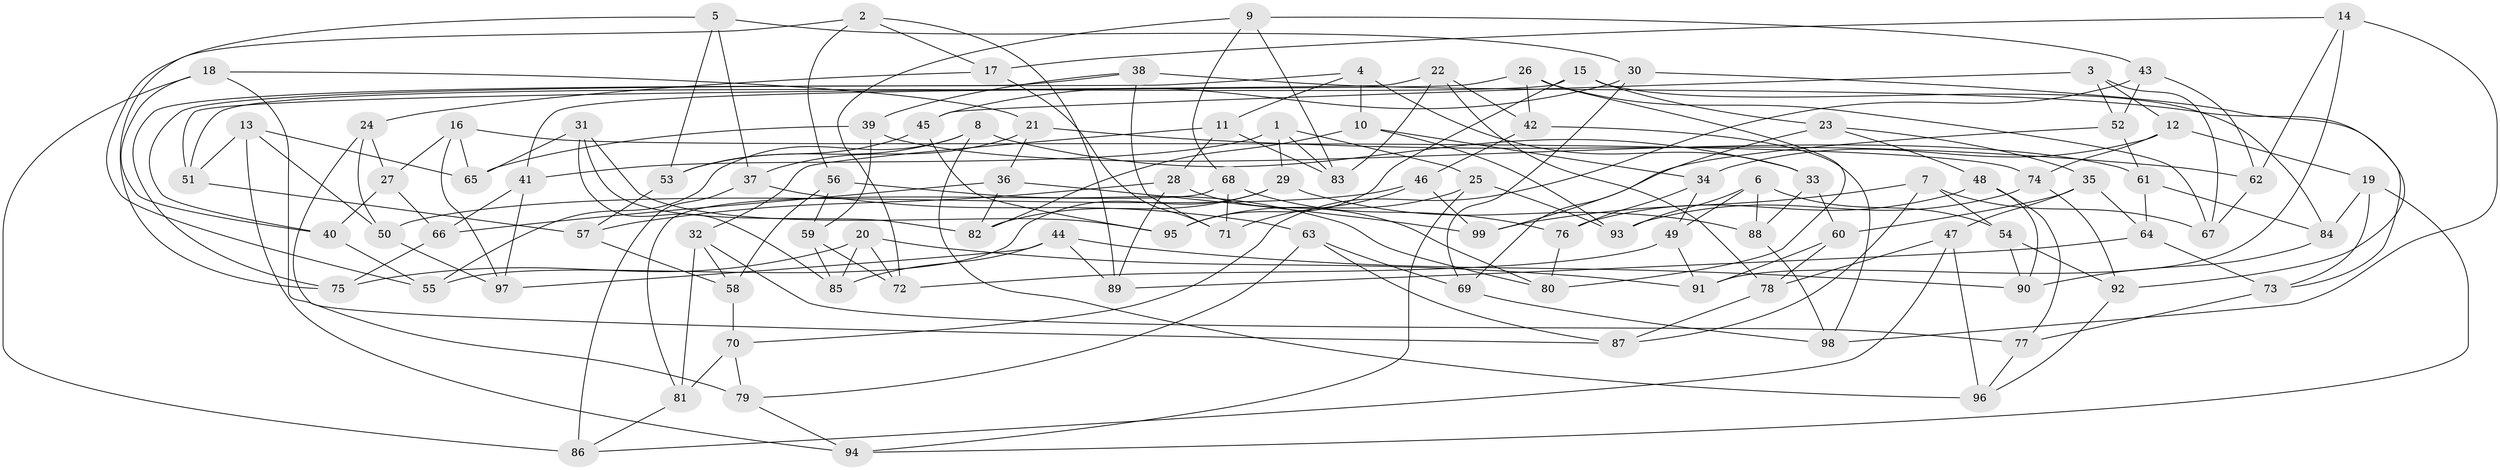 // Generated by graph-tools (version 1.1) at 2025/50/03/09/25 03:50:44]
// undirected, 99 vertices, 198 edges
graph export_dot {
graph [start="1"]
  node [color=gray90,style=filled];
  1;
  2;
  3;
  4;
  5;
  6;
  7;
  8;
  9;
  10;
  11;
  12;
  13;
  14;
  15;
  16;
  17;
  18;
  19;
  20;
  21;
  22;
  23;
  24;
  25;
  26;
  27;
  28;
  29;
  30;
  31;
  32;
  33;
  34;
  35;
  36;
  37;
  38;
  39;
  40;
  41;
  42;
  43;
  44;
  45;
  46;
  47;
  48;
  49;
  50;
  51;
  52;
  53;
  54;
  55;
  56;
  57;
  58;
  59;
  60;
  61;
  62;
  63;
  64;
  65;
  66;
  67;
  68;
  69;
  70;
  71;
  72;
  73;
  74;
  75;
  76;
  77;
  78;
  79;
  80;
  81;
  82;
  83;
  84;
  85;
  86;
  87;
  88;
  89;
  90;
  91;
  92;
  93;
  94;
  95;
  96;
  97;
  98;
  99;
  1 -- 25;
  1 -- 83;
  1 -- 29;
  1 -- 41;
  2 -- 75;
  2 -- 89;
  2 -- 17;
  2 -- 56;
  3 -- 67;
  3 -- 45;
  3 -- 12;
  3 -- 52;
  4 -- 10;
  4 -- 40;
  4 -- 11;
  4 -- 33;
  5 -- 55;
  5 -- 53;
  5 -- 37;
  5 -- 30;
  6 -- 49;
  6 -- 54;
  6 -- 93;
  6 -- 88;
  7 -- 87;
  7 -- 67;
  7 -- 99;
  7 -- 54;
  8 -- 33;
  8 -- 55;
  8 -- 96;
  8 -- 53;
  9 -- 72;
  9 -- 83;
  9 -- 43;
  9 -- 68;
  10 -- 34;
  10 -- 82;
  10 -- 93;
  11 -- 28;
  11 -- 32;
  11 -- 83;
  12 -- 19;
  12 -- 74;
  12 -- 34;
  13 -- 51;
  13 -- 50;
  13 -- 65;
  13 -- 94;
  14 -- 91;
  14 -- 62;
  14 -- 17;
  14 -- 98;
  15 -- 84;
  15 -- 51;
  15 -- 23;
  15 -- 95;
  16 -- 97;
  16 -- 27;
  16 -- 74;
  16 -- 65;
  17 -- 71;
  17 -- 24;
  18 -- 21;
  18 -- 86;
  18 -- 79;
  18 -- 40;
  19 -- 94;
  19 -- 73;
  19 -- 84;
  20 -- 91;
  20 -- 72;
  20 -- 85;
  20 -- 75;
  21 -- 37;
  21 -- 36;
  21 -- 62;
  22 -- 83;
  22 -- 78;
  22 -- 42;
  22 -- 51;
  23 -- 69;
  23 -- 48;
  23 -- 35;
  24 -- 87;
  24 -- 50;
  24 -- 27;
  25 -- 94;
  25 -- 93;
  25 -- 95;
  26 -- 41;
  26 -- 80;
  26 -- 67;
  26 -- 42;
  27 -- 66;
  27 -- 40;
  28 -- 57;
  28 -- 80;
  28 -- 89;
  29 -- 55;
  29 -- 88;
  29 -- 82;
  30 -- 92;
  30 -- 45;
  30 -- 69;
  31 -- 82;
  31 -- 85;
  31 -- 95;
  31 -- 65;
  32 -- 58;
  32 -- 81;
  32 -- 77;
  33 -- 60;
  33 -- 88;
  34 -- 76;
  34 -- 49;
  35 -- 64;
  35 -- 47;
  35 -- 60;
  36 -- 82;
  36 -- 99;
  36 -- 66;
  37 -- 86;
  37 -- 63;
  38 -- 73;
  38 -- 71;
  38 -- 39;
  38 -- 75;
  39 -- 59;
  39 -- 65;
  39 -- 61;
  40 -- 55;
  41 -- 66;
  41 -- 97;
  42 -- 98;
  42 -- 46;
  43 -- 70;
  43 -- 52;
  43 -- 62;
  44 -- 90;
  44 -- 97;
  44 -- 85;
  44 -- 89;
  45 -- 95;
  45 -- 53;
  46 -- 71;
  46 -- 99;
  46 -- 50;
  47 -- 86;
  47 -- 78;
  47 -- 96;
  48 -- 76;
  48 -- 77;
  48 -- 90;
  49 -- 91;
  49 -- 72;
  50 -- 97;
  51 -- 57;
  52 -- 99;
  52 -- 61;
  53 -- 57;
  54 -- 90;
  54 -- 92;
  56 -- 59;
  56 -- 80;
  56 -- 58;
  57 -- 58;
  58 -- 70;
  59 -- 85;
  59 -- 72;
  60 -- 91;
  60 -- 78;
  61 -- 64;
  61 -- 84;
  62 -- 67;
  63 -- 87;
  63 -- 79;
  63 -- 69;
  64 -- 73;
  64 -- 89;
  66 -- 75;
  68 -- 81;
  68 -- 76;
  68 -- 71;
  69 -- 98;
  70 -- 81;
  70 -- 79;
  73 -- 77;
  74 -- 93;
  74 -- 92;
  76 -- 80;
  77 -- 96;
  78 -- 87;
  79 -- 94;
  81 -- 86;
  84 -- 90;
  88 -- 98;
  92 -- 96;
}
